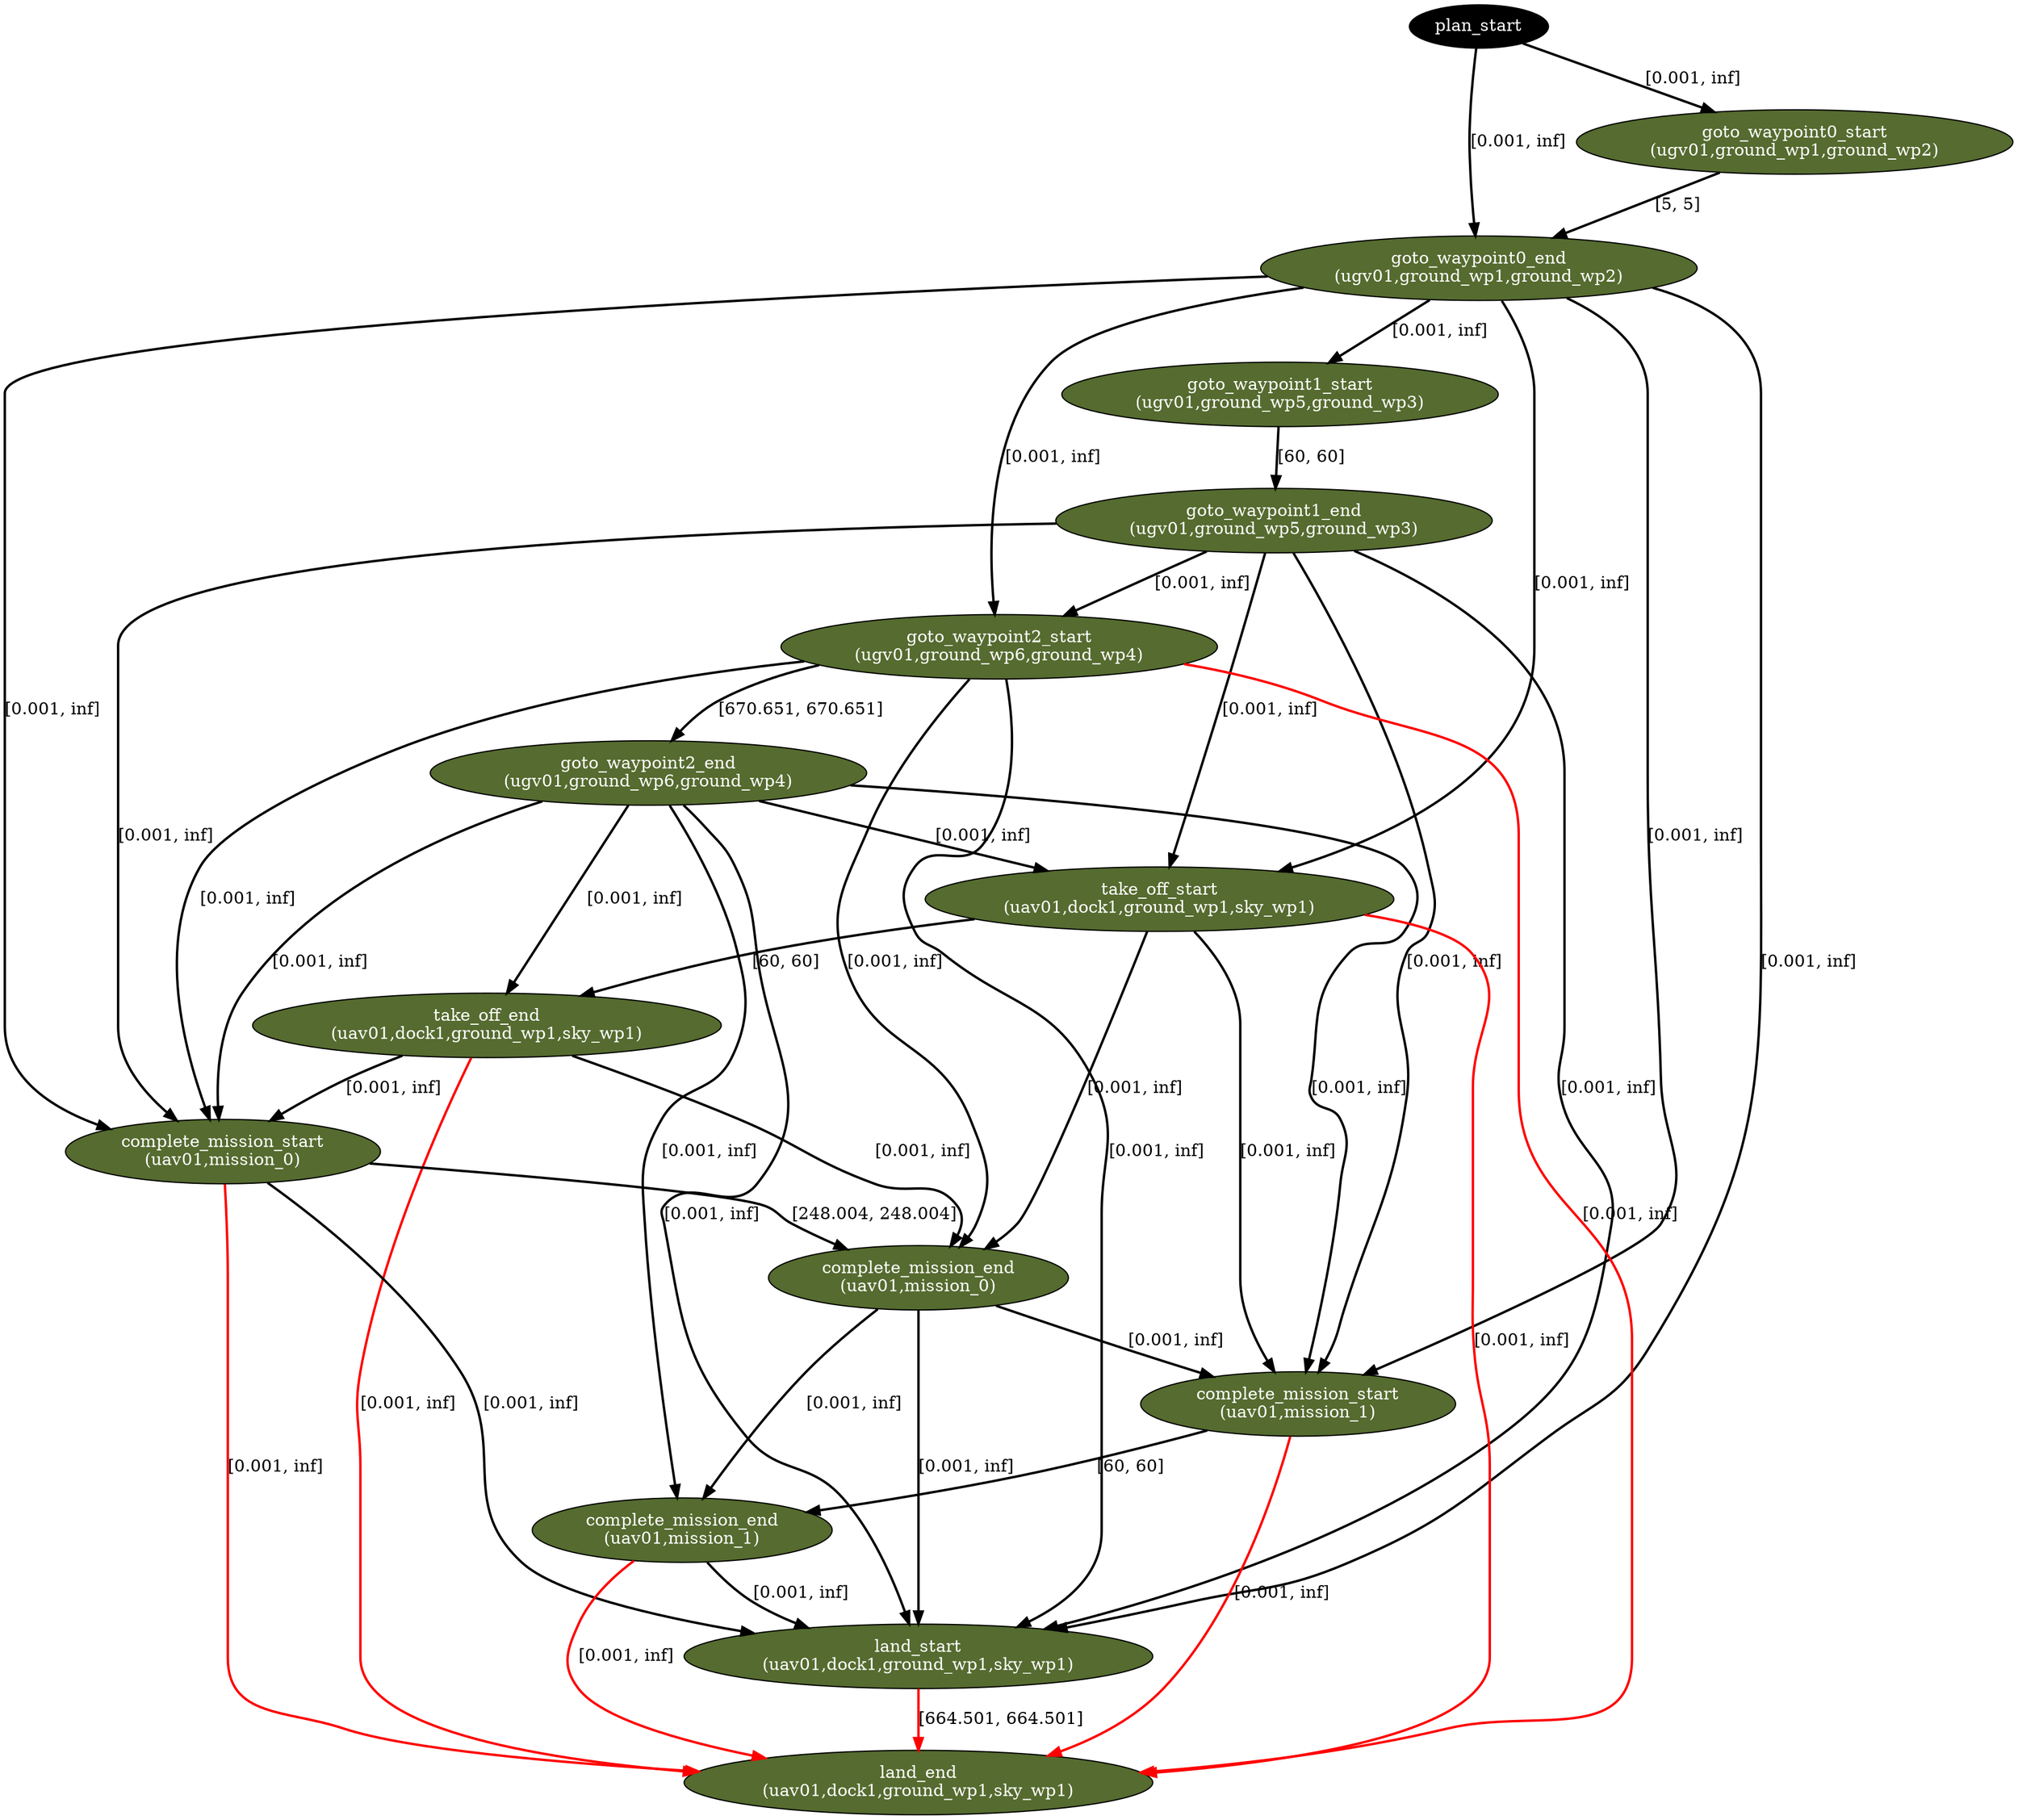 digraph plan {
0[ label="plan_start",style=filled,fillcolor=black,fontcolor=white];
1[ label="goto_waypoint0_start
(ugv01,ground_wp1,ground_wp2)",style=filled,fillcolor=darkolivegreen,fontcolor=white];
2[ label="goto_waypoint0_end
(ugv01,ground_wp1,ground_wp2)",style=filled,fillcolor=darkolivegreen,fontcolor=white];
3[ label="goto_waypoint1_start
(ugv01,ground_wp5,ground_wp3)",style=filled,fillcolor=darkolivegreen,fontcolor=white];
4[ label="goto_waypoint1_end
(ugv01,ground_wp5,ground_wp3)",style=filled,fillcolor=darkolivegreen,fontcolor=white];
5[ label="goto_waypoint2_start
(ugv01,ground_wp6,ground_wp4)",style=filled,fillcolor=darkolivegreen,fontcolor=white];
6[ label="goto_waypoint2_end
(ugv01,ground_wp6,ground_wp4)",style=filled,fillcolor=darkolivegreen,fontcolor=white];
7[ label="take_off_start
(uav01,dock1,ground_wp1,sky_wp1)",style=filled,fillcolor=darkolivegreen,fontcolor=white];
8[ label="take_off_end
(uav01,dock1,ground_wp1,sky_wp1)",style=filled,fillcolor=darkolivegreen,fontcolor=white];
9[ label="complete_mission_start
(uav01,mission_0)",style=filled,fillcolor=darkolivegreen,fontcolor=white];
10[ label="complete_mission_end
(uav01,mission_0)",style=filled,fillcolor=darkolivegreen,fontcolor=white];
11[ label="complete_mission_start
(uav01,mission_1)",style=filled,fillcolor=darkolivegreen,fontcolor=white];
12[ label="complete_mission_end
(uav01,mission_1)",style=filled,fillcolor=darkolivegreen,fontcolor=white];
13[ label="land_start
(uav01,dock1,ground_wp1,sky_wp1)",style=filled,fillcolor=darkolivegreen,fontcolor=white];
14[ label="land_end
(uav01,dock1,ground_wp1,sky_wp1)",style=filled,fillcolor=darkolivegreen,fontcolor=white];
"0" -> "1" [ label="[0.001, inf]" , penwidth=2, color="black"]
"1" -> "2" [ label="[5, 5]" , penwidth=2, color="black"]
"0" -> "2" [ label="[0.001, inf]" , penwidth=2, color="black"]
"2" -> "3" [ label="[0.001, inf]" , penwidth=2, color="black"]
"3" -> "4" [ label="[60, 60]" , penwidth=2, color="black"]
"2" -> "5" [ label="[0.001, inf]" , penwidth=2, color="black"]
"4" -> "5" [ label="[0.001, inf]" , penwidth=2, color="black"]
"5" -> "6" [ label="[670.651, 670.651]" , penwidth=2, color="black"]
"6" -> "7" [ label="[0.001, inf]" , penwidth=2, color="black"]
"4" -> "7" [ label="[0.001, inf]" , penwidth=2, color="black"]
"2" -> "7" [ label="[0.001, inf]" , penwidth=2, color="black"]
"7" -> "8" [ label="[60, 60]" , penwidth=2, color="black"]
"6" -> "8" [ label="[0.001, inf]" , penwidth=2, color="black"]
"2" -> "9" [ label="[0.001, inf]" , penwidth=2, color="black"]
"4" -> "9" [ label="[0.001, inf]" , penwidth=2, color="black"]
"6" -> "9" [ label="[0.001, inf]" , penwidth=2, color="black"]
"8" -> "9" [ label="[0.001, inf]" , penwidth=2, color="black"]
"5" -> "9" [ label="[0.001, inf]" , penwidth=2, color="black"]
"9" -> "10" [ label="[248.004, 248.004]" , penwidth=2, color="black"]
"8" -> "10" [ label="[0.001, inf]" , penwidth=2, color="black"]
"7" -> "10" [ label="[0.001, inf]" , penwidth=2, color="black"]
"5" -> "10" [ label="[0.001, inf]" , penwidth=2, color="black"]
"10" -> "11" [ label="[0.001, inf]" , penwidth=2, color="black"]
"4" -> "11" [ label="[0.001, inf]" , penwidth=2, color="black"]
"2" -> "11" [ label="[0.001, inf]" , penwidth=2, color="black"]
"7" -> "11" [ label="[0.001, inf]" , penwidth=2, color="black"]
"6" -> "11" [ label="[0.001, inf]" , penwidth=2, color="black"]
"11" -> "12" [ label="[60, 60]" , penwidth=2, color="black"]
"10" -> "12" [ label="[0.001, inf]" , penwidth=2, color="black"]
"6" -> "12" [ label="[0.001, inf]" , penwidth=2, color="black"]
"2" -> "13" [ label="[0.001, inf]" , penwidth=2, color="black"]
"4" -> "13" [ label="[0.001, inf]" , penwidth=2, color="black"]
"10" -> "13" [ label="[0.001, inf]" , penwidth=2, color="black"]
"12" -> "13" [ label="[0.001, inf]" , penwidth=2, color="black"]
"9" -> "13" [ label="[0.001, inf]" , penwidth=2, color="black"]
"6" -> "13" [ label="[0.001, inf]" , penwidth=2, color="black"]
"5" -> "13" [ label="[0.001, inf]" , penwidth=2, color="black"]
"13" -> "14" [ label="[664.501, 664.501]" , penwidth=2, color="red"]
"12" -> "14" [ label="[0.001, inf]" , penwidth=2, color="red"]
"11" -> "14" [ label="[0.001, inf]" , penwidth=2, color="red"]
"9" -> "14" [ label="[0.001, inf]" , penwidth=2, color="red"]
"8" -> "14" [ label="[0.001, inf]" , penwidth=2, color="red"]
"7" -> "14" [ label="[0.001, inf]" , penwidth=2, color="red"]
"5" -> "14" [ label="[0.001, inf]" , penwidth=2, color="red"]
}
